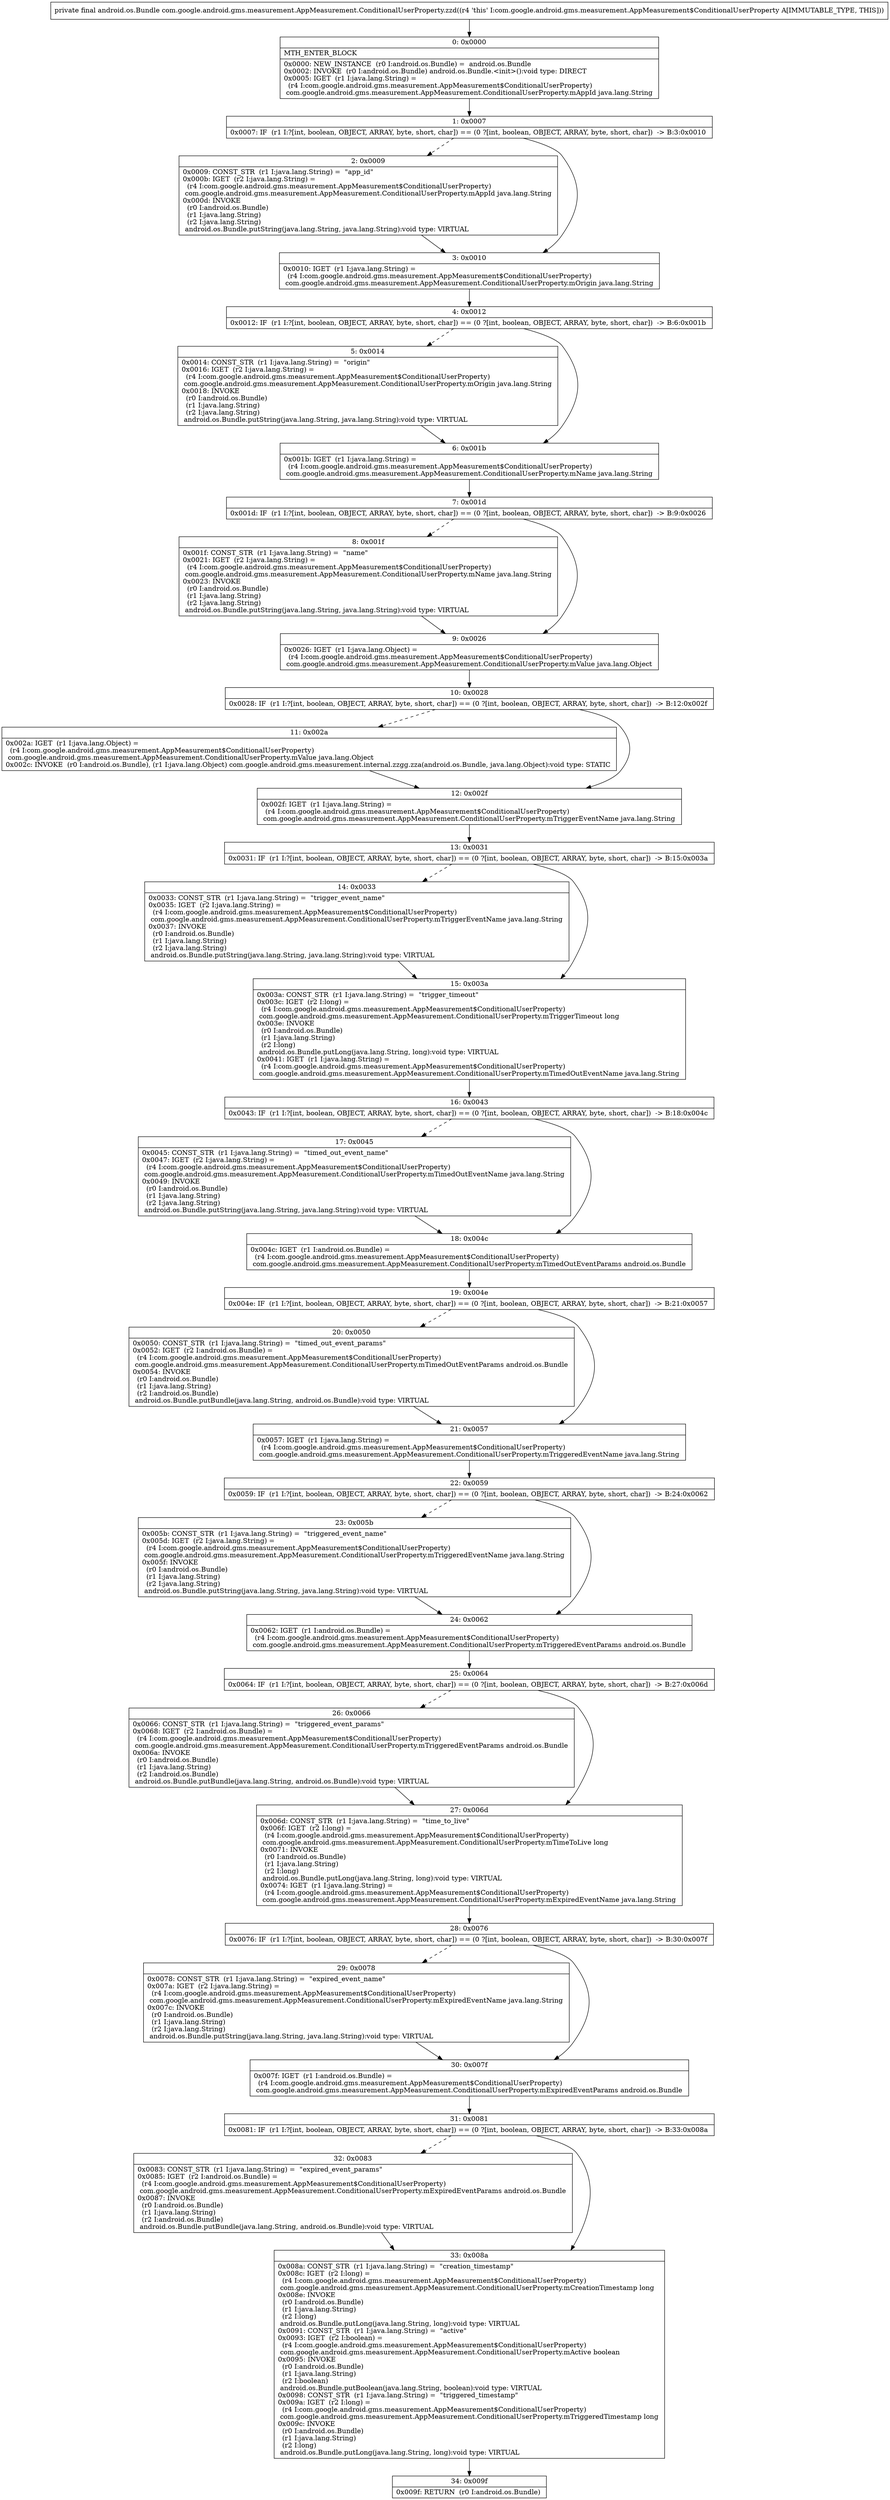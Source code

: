 digraph "CFG forcom.google.android.gms.measurement.AppMeasurement.ConditionalUserProperty.zzd()Landroid\/os\/Bundle;" {
Node_0 [shape=record,label="{0\:\ 0x0000|MTH_ENTER_BLOCK\l|0x0000: NEW_INSTANCE  (r0 I:android.os.Bundle) =  android.os.Bundle \l0x0002: INVOKE  (r0 I:android.os.Bundle) android.os.Bundle.\<init\>():void type: DIRECT \l0x0005: IGET  (r1 I:java.lang.String) = \l  (r4 I:com.google.android.gms.measurement.AppMeasurement$ConditionalUserProperty)\l com.google.android.gms.measurement.AppMeasurement.ConditionalUserProperty.mAppId java.lang.String \l}"];
Node_1 [shape=record,label="{1\:\ 0x0007|0x0007: IF  (r1 I:?[int, boolean, OBJECT, ARRAY, byte, short, char]) == (0 ?[int, boolean, OBJECT, ARRAY, byte, short, char])  \-\> B:3:0x0010 \l}"];
Node_2 [shape=record,label="{2\:\ 0x0009|0x0009: CONST_STR  (r1 I:java.lang.String) =  \"app_id\" \l0x000b: IGET  (r2 I:java.lang.String) = \l  (r4 I:com.google.android.gms.measurement.AppMeasurement$ConditionalUserProperty)\l com.google.android.gms.measurement.AppMeasurement.ConditionalUserProperty.mAppId java.lang.String \l0x000d: INVOKE  \l  (r0 I:android.os.Bundle)\l  (r1 I:java.lang.String)\l  (r2 I:java.lang.String)\l android.os.Bundle.putString(java.lang.String, java.lang.String):void type: VIRTUAL \l}"];
Node_3 [shape=record,label="{3\:\ 0x0010|0x0010: IGET  (r1 I:java.lang.String) = \l  (r4 I:com.google.android.gms.measurement.AppMeasurement$ConditionalUserProperty)\l com.google.android.gms.measurement.AppMeasurement.ConditionalUserProperty.mOrigin java.lang.String \l}"];
Node_4 [shape=record,label="{4\:\ 0x0012|0x0012: IF  (r1 I:?[int, boolean, OBJECT, ARRAY, byte, short, char]) == (0 ?[int, boolean, OBJECT, ARRAY, byte, short, char])  \-\> B:6:0x001b \l}"];
Node_5 [shape=record,label="{5\:\ 0x0014|0x0014: CONST_STR  (r1 I:java.lang.String) =  \"origin\" \l0x0016: IGET  (r2 I:java.lang.String) = \l  (r4 I:com.google.android.gms.measurement.AppMeasurement$ConditionalUserProperty)\l com.google.android.gms.measurement.AppMeasurement.ConditionalUserProperty.mOrigin java.lang.String \l0x0018: INVOKE  \l  (r0 I:android.os.Bundle)\l  (r1 I:java.lang.String)\l  (r2 I:java.lang.String)\l android.os.Bundle.putString(java.lang.String, java.lang.String):void type: VIRTUAL \l}"];
Node_6 [shape=record,label="{6\:\ 0x001b|0x001b: IGET  (r1 I:java.lang.String) = \l  (r4 I:com.google.android.gms.measurement.AppMeasurement$ConditionalUserProperty)\l com.google.android.gms.measurement.AppMeasurement.ConditionalUserProperty.mName java.lang.String \l}"];
Node_7 [shape=record,label="{7\:\ 0x001d|0x001d: IF  (r1 I:?[int, boolean, OBJECT, ARRAY, byte, short, char]) == (0 ?[int, boolean, OBJECT, ARRAY, byte, short, char])  \-\> B:9:0x0026 \l}"];
Node_8 [shape=record,label="{8\:\ 0x001f|0x001f: CONST_STR  (r1 I:java.lang.String) =  \"name\" \l0x0021: IGET  (r2 I:java.lang.String) = \l  (r4 I:com.google.android.gms.measurement.AppMeasurement$ConditionalUserProperty)\l com.google.android.gms.measurement.AppMeasurement.ConditionalUserProperty.mName java.lang.String \l0x0023: INVOKE  \l  (r0 I:android.os.Bundle)\l  (r1 I:java.lang.String)\l  (r2 I:java.lang.String)\l android.os.Bundle.putString(java.lang.String, java.lang.String):void type: VIRTUAL \l}"];
Node_9 [shape=record,label="{9\:\ 0x0026|0x0026: IGET  (r1 I:java.lang.Object) = \l  (r4 I:com.google.android.gms.measurement.AppMeasurement$ConditionalUserProperty)\l com.google.android.gms.measurement.AppMeasurement.ConditionalUserProperty.mValue java.lang.Object \l}"];
Node_10 [shape=record,label="{10\:\ 0x0028|0x0028: IF  (r1 I:?[int, boolean, OBJECT, ARRAY, byte, short, char]) == (0 ?[int, boolean, OBJECT, ARRAY, byte, short, char])  \-\> B:12:0x002f \l}"];
Node_11 [shape=record,label="{11\:\ 0x002a|0x002a: IGET  (r1 I:java.lang.Object) = \l  (r4 I:com.google.android.gms.measurement.AppMeasurement$ConditionalUserProperty)\l com.google.android.gms.measurement.AppMeasurement.ConditionalUserProperty.mValue java.lang.Object \l0x002c: INVOKE  (r0 I:android.os.Bundle), (r1 I:java.lang.Object) com.google.android.gms.measurement.internal.zzgg.zza(android.os.Bundle, java.lang.Object):void type: STATIC \l}"];
Node_12 [shape=record,label="{12\:\ 0x002f|0x002f: IGET  (r1 I:java.lang.String) = \l  (r4 I:com.google.android.gms.measurement.AppMeasurement$ConditionalUserProperty)\l com.google.android.gms.measurement.AppMeasurement.ConditionalUserProperty.mTriggerEventName java.lang.String \l}"];
Node_13 [shape=record,label="{13\:\ 0x0031|0x0031: IF  (r1 I:?[int, boolean, OBJECT, ARRAY, byte, short, char]) == (0 ?[int, boolean, OBJECT, ARRAY, byte, short, char])  \-\> B:15:0x003a \l}"];
Node_14 [shape=record,label="{14\:\ 0x0033|0x0033: CONST_STR  (r1 I:java.lang.String) =  \"trigger_event_name\" \l0x0035: IGET  (r2 I:java.lang.String) = \l  (r4 I:com.google.android.gms.measurement.AppMeasurement$ConditionalUserProperty)\l com.google.android.gms.measurement.AppMeasurement.ConditionalUserProperty.mTriggerEventName java.lang.String \l0x0037: INVOKE  \l  (r0 I:android.os.Bundle)\l  (r1 I:java.lang.String)\l  (r2 I:java.lang.String)\l android.os.Bundle.putString(java.lang.String, java.lang.String):void type: VIRTUAL \l}"];
Node_15 [shape=record,label="{15\:\ 0x003a|0x003a: CONST_STR  (r1 I:java.lang.String) =  \"trigger_timeout\" \l0x003c: IGET  (r2 I:long) = \l  (r4 I:com.google.android.gms.measurement.AppMeasurement$ConditionalUserProperty)\l com.google.android.gms.measurement.AppMeasurement.ConditionalUserProperty.mTriggerTimeout long \l0x003e: INVOKE  \l  (r0 I:android.os.Bundle)\l  (r1 I:java.lang.String)\l  (r2 I:long)\l android.os.Bundle.putLong(java.lang.String, long):void type: VIRTUAL \l0x0041: IGET  (r1 I:java.lang.String) = \l  (r4 I:com.google.android.gms.measurement.AppMeasurement$ConditionalUserProperty)\l com.google.android.gms.measurement.AppMeasurement.ConditionalUserProperty.mTimedOutEventName java.lang.String \l}"];
Node_16 [shape=record,label="{16\:\ 0x0043|0x0043: IF  (r1 I:?[int, boolean, OBJECT, ARRAY, byte, short, char]) == (0 ?[int, boolean, OBJECT, ARRAY, byte, short, char])  \-\> B:18:0x004c \l}"];
Node_17 [shape=record,label="{17\:\ 0x0045|0x0045: CONST_STR  (r1 I:java.lang.String) =  \"timed_out_event_name\" \l0x0047: IGET  (r2 I:java.lang.String) = \l  (r4 I:com.google.android.gms.measurement.AppMeasurement$ConditionalUserProperty)\l com.google.android.gms.measurement.AppMeasurement.ConditionalUserProperty.mTimedOutEventName java.lang.String \l0x0049: INVOKE  \l  (r0 I:android.os.Bundle)\l  (r1 I:java.lang.String)\l  (r2 I:java.lang.String)\l android.os.Bundle.putString(java.lang.String, java.lang.String):void type: VIRTUAL \l}"];
Node_18 [shape=record,label="{18\:\ 0x004c|0x004c: IGET  (r1 I:android.os.Bundle) = \l  (r4 I:com.google.android.gms.measurement.AppMeasurement$ConditionalUserProperty)\l com.google.android.gms.measurement.AppMeasurement.ConditionalUserProperty.mTimedOutEventParams android.os.Bundle \l}"];
Node_19 [shape=record,label="{19\:\ 0x004e|0x004e: IF  (r1 I:?[int, boolean, OBJECT, ARRAY, byte, short, char]) == (0 ?[int, boolean, OBJECT, ARRAY, byte, short, char])  \-\> B:21:0x0057 \l}"];
Node_20 [shape=record,label="{20\:\ 0x0050|0x0050: CONST_STR  (r1 I:java.lang.String) =  \"timed_out_event_params\" \l0x0052: IGET  (r2 I:android.os.Bundle) = \l  (r4 I:com.google.android.gms.measurement.AppMeasurement$ConditionalUserProperty)\l com.google.android.gms.measurement.AppMeasurement.ConditionalUserProperty.mTimedOutEventParams android.os.Bundle \l0x0054: INVOKE  \l  (r0 I:android.os.Bundle)\l  (r1 I:java.lang.String)\l  (r2 I:android.os.Bundle)\l android.os.Bundle.putBundle(java.lang.String, android.os.Bundle):void type: VIRTUAL \l}"];
Node_21 [shape=record,label="{21\:\ 0x0057|0x0057: IGET  (r1 I:java.lang.String) = \l  (r4 I:com.google.android.gms.measurement.AppMeasurement$ConditionalUserProperty)\l com.google.android.gms.measurement.AppMeasurement.ConditionalUserProperty.mTriggeredEventName java.lang.String \l}"];
Node_22 [shape=record,label="{22\:\ 0x0059|0x0059: IF  (r1 I:?[int, boolean, OBJECT, ARRAY, byte, short, char]) == (0 ?[int, boolean, OBJECT, ARRAY, byte, short, char])  \-\> B:24:0x0062 \l}"];
Node_23 [shape=record,label="{23\:\ 0x005b|0x005b: CONST_STR  (r1 I:java.lang.String) =  \"triggered_event_name\" \l0x005d: IGET  (r2 I:java.lang.String) = \l  (r4 I:com.google.android.gms.measurement.AppMeasurement$ConditionalUserProperty)\l com.google.android.gms.measurement.AppMeasurement.ConditionalUserProperty.mTriggeredEventName java.lang.String \l0x005f: INVOKE  \l  (r0 I:android.os.Bundle)\l  (r1 I:java.lang.String)\l  (r2 I:java.lang.String)\l android.os.Bundle.putString(java.lang.String, java.lang.String):void type: VIRTUAL \l}"];
Node_24 [shape=record,label="{24\:\ 0x0062|0x0062: IGET  (r1 I:android.os.Bundle) = \l  (r4 I:com.google.android.gms.measurement.AppMeasurement$ConditionalUserProperty)\l com.google.android.gms.measurement.AppMeasurement.ConditionalUserProperty.mTriggeredEventParams android.os.Bundle \l}"];
Node_25 [shape=record,label="{25\:\ 0x0064|0x0064: IF  (r1 I:?[int, boolean, OBJECT, ARRAY, byte, short, char]) == (0 ?[int, boolean, OBJECT, ARRAY, byte, short, char])  \-\> B:27:0x006d \l}"];
Node_26 [shape=record,label="{26\:\ 0x0066|0x0066: CONST_STR  (r1 I:java.lang.String) =  \"triggered_event_params\" \l0x0068: IGET  (r2 I:android.os.Bundle) = \l  (r4 I:com.google.android.gms.measurement.AppMeasurement$ConditionalUserProperty)\l com.google.android.gms.measurement.AppMeasurement.ConditionalUserProperty.mTriggeredEventParams android.os.Bundle \l0x006a: INVOKE  \l  (r0 I:android.os.Bundle)\l  (r1 I:java.lang.String)\l  (r2 I:android.os.Bundle)\l android.os.Bundle.putBundle(java.lang.String, android.os.Bundle):void type: VIRTUAL \l}"];
Node_27 [shape=record,label="{27\:\ 0x006d|0x006d: CONST_STR  (r1 I:java.lang.String) =  \"time_to_live\" \l0x006f: IGET  (r2 I:long) = \l  (r4 I:com.google.android.gms.measurement.AppMeasurement$ConditionalUserProperty)\l com.google.android.gms.measurement.AppMeasurement.ConditionalUserProperty.mTimeToLive long \l0x0071: INVOKE  \l  (r0 I:android.os.Bundle)\l  (r1 I:java.lang.String)\l  (r2 I:long)\l android.os.Bundle.putLong(java.lang.String, long):void type: VIRTUAL \l0x0074: IGET  (r1 I:java.lang.String) = \l  (r4 I:com.google.android.gms.measurement.AppMeasurement$ConditionalUserProperty)\l com.google.android.gms.measurement.AppMeasurement.ConditionalUserProperty.mExpiredEventName java.lang.String \l}"];
Node_28 [shape=record,label="{28\:\ 0x0076|0x0076: IF  (r1 I:?[int, boolean, OBJECT, ARRAY, byte, short, char]) == (0 ?[int, boolean, OBJECT, ARRAY, byte, short, char])  \-\> B:30:0x007f \l}"];
Node_29 [shape=record,label="{29\:\ 0x0078|0x0078: CONST_STR  (r1 I:java.lang.String) =  \"expired_event_name\" \l0x007a: IGET  (r2 I:java.lang.String) = \l  (r4 I:com.google.android.gms.measurement.AppMeasurement$ConditionalUserProperty)\l com.google.android.gms.measurement.AppMeasurement.ConditionalUserProperty.mExpiredEventName java.lang.String \l0x007c: INVOKE  \l  (r0 I:android.os.Bundle)\l  (r1 I:java.lang.String)\l  (r2 I:java.lang.String)\l android.os.Bundle.putString(java.lang.String, java.lang.String):void type: VIRTUAL \l}"];
Node_30 [shape=record,label="{30\:\ 0x007f|0x007f: IGET  (r1 I:android.os.Bundle) = \l  (r4 I:com.google.android.gms.measurement.AppMeasurement$ConditionalUserProperty)\l com.google.android.gms.measurement.AppMeasurement.ConditionalUserProperty.mExpiredEventParams android.os.Bundle \l}"];
Node_31 [shape=record,label="{31\:\ 0x0081|0x0081: IF  (r1 I:?[int, boolean, OBJECT, ARRAY, byte, short, char]) == (0 ?[int, boolean, OBJECT, ARRAY, byte, short, char])  \-\> B:33:0x008a \l}"];
Node_32 [shape=record,label="{32\:\ 0x0083|0x0083: CONST_STR  (r1 I:java.lang.String) =  \"expired_event_params\" \l0x0085: IGET  (r2 I:android.os.Bundle) = \l  (r4 I:com.google.android.gms.measurement.AppMeasurement$ConditionalUserProperty)\l com.google.android.gms.measurement.AppMeasurement.ConditionalUserProperty.mExpiredEventParams android.os.Bundle \l0x0087: INVOKE  \l  (r0 I:android.os.Bundle)\l  (r1 I:java.lang.String)\l  (r2 I:android.os.Bundle)\l android.os.Bundle.putBundle(java.lang.String, android.os.Bundle):void type: VIRTUAL \l}"];
Node_33 [shape=record,label="{33\:\ 0x008a|0x008a: CONST_STR  (r1 I:java.lang.String) =  \"creation_timestamp\" \l0x008c: IGET  (r2 I:long) = \l  (r4 I:com.google.android.gms.measurement.AppMeasurement$ConditionalUserProperty)\l com.google.android.gms.measurement.AppMeasurement.ConditionalUserProperty.mCreationTimestamp long \l0x008e: INVOKE  \l  (r0 I:android.os.Bundle)\l  (r1 I:java.lang.String)\l  (r2 I:long)\l android.os.Bundle.putLong(java.lang.String, long):void type: VIRTUAL \l0x0091: CONST_STR  (r1 I:java.lang.String) =  \"active\" \l0x0093: IGET  (r2 I:boolean) = \l  (r4 I:com.google.android.gms.measurement.AppMeasurement$ConditionalUserProperty)\l com.google.android.gms.measurement.AppMeasurement.ConditionalUserProperty.mActive boolean \l0x0095: INVOKE  \l  (r0 I:android.os.Bundle)\l  (r1 I:java.lang.String)\l  (r2 I:boolean)\l android.os.Bundle.putBoolean(java.lang.String, boolean):void type: VIRTUAL \l0x0098: CONST_STR  (r1 I:java.lang.String) =  \"triggered_timestamp\" \l0x009a: IGET  (r2 I:long) = \l  (r4 I:com.google.android.gms.measurement.AppMeasurement$ConditionalUserProperty)\l com.google.android.gms.measurement.AppMeasurement.ConditionalUserProperty.mTriggeredTimestamp long \l0x009c: INVOKE  \l  (r0 I:android.os.Bundle)\l  (r1 I:java.lang.String)\l  (r2 I:long)\l android.os.Bundle.putLong(java.lang.String, long):void type: VIRTUAL \l}"];
Node_34 [shape=record,label="{34\:\ 0x009f|0x009f: RETURN  (r0 I:android.os.Bundle) \l}"];
MethodNode[shape=record,label="{private final android.os.Bundle com.google.android.gms.measurement.AppMeasurement.ConditionalUserProperty.zzd((r4 'this' I:com.google.android.gms.measurement.AppMeasurement$ConditionalUserProperty A[IMMUTABLE_TYPE, THIS])) }"];
MethodNode -> Node_0;
Node_0 -> Node_1;
Node_1 -> Node_2[style=dashed];
Node_1 -> Node_3;
Node_2 -> Node_3;
Node_3 -> Node_4;
Node_4 -> Node_5[style=dashed];
Node_4 -> Node_6;
Node_5 -> Node_6;
Node_6 -> Node_7;
Node_7 -> Node_8[style=dashed];
Node_7 -> Node_9;
Node_8 -> Node_9;
Node_9 -> Node_10;
Node_10 -> Node_11[style=dashed];
Node_10 -> Node_12;
Node_11 -> Node_12;
Node_12 -> Node_13;
Node_13 -> Node_14[style=dashed];
Node_13 -> Node_15;
Node_14 -> Node_15;
Node_15 -> Node_16;
Node_16 -> Node_17[style=dashed];
Node_16 -> Node_18;
Node_17 -> Node_18;
Node_18 -> Node_19;
Node_19 -> Node_20[style=dashed];
Node_19 -> Node_21;
Node_20 -> Node_21;
Node_21 -> Node_22;
Node_22 -> Node_23[style=dashed];
Node_22 -> Node_24;
Node_23 -> Node_24;
Node_24 -> Node_25;
Node_25 -> Node_26[style=dashed];
Node_25 -> Node_27;
Node_26 -> Node_27;
Node_27 -> Node_28;
Node_28 -> Node_29[style=dashed];
Node_28 -> Node_30;
Node_29 -> Node_30;
Node_30 -> Node_31;
Node_31 -> Node_32[style=dashed];
Node_31 -> Node_33;
Node_32 -> Node_33;
Node_33 -> Node_34;
}

